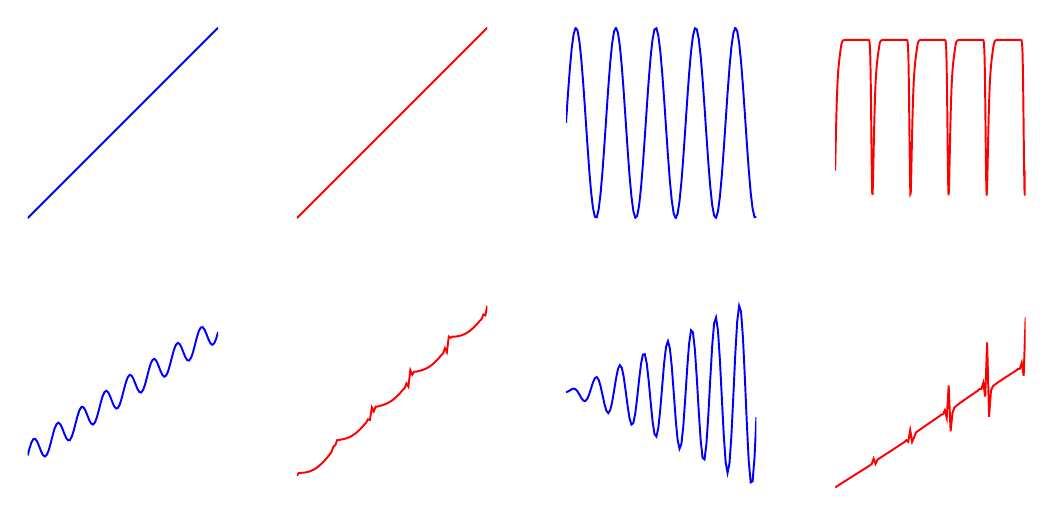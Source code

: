 % This file was created by matplotlib v0.1.0.
% Copyright (c) 2010--2014, Nico Schlömer <nico.schloemer@gmail.com>
% All rights reserved.
% 
% The lastest updates can be retrieved from
% 
% https://github.com/nschloe/matplotlib2tikz
% 
% where you can also submit bug reports and leavecomments.
% 
\begin{tikzpicture}

\begin{groupplot}[group style={group size=4 by 2}]
\nextgroupplot[
hide x axis,
hide y axis,
xmin=0, xmax=10,
ymin=0, ymax=20,
width=4cm,
height=4cm
]
\addplot [line width=0.7pt, blue]
coordinates {
(1.776e-15,0)
(0.101,0.202)
(0.202,0.404)
(0.303,0.606)
(0.404,0.808)
(0.505,1.01)
(0.606,1.212)
(0.707,1.414)
(0.808,1.616)
(0.909,1.818)
(1.01,2.02)
(1.111,2.222)
(1.212,2.424)
(1.313,2.626)
(1.414,2.828)
(1.515,3.03)
(1.616,3.232)
(1.717,3.434)
(1.818,3.636)
(1.919,3.838)
(2.02,4.04)
(2.121,4.242)
(2.222,4.444)
(2.323,4.646)
(2.424,4.848)
(2.525,5.051)
(2.626,5.253)
(2.727,5.455)
(2.828,5.657)
(2.929,5.859)
(3.03,6.061)
(3.131,6.263)
(3.232,6.465)
(3.333,6.667)
(3.434,6.869)
(3.535,7.071)
(3.636,7.273)
(3.737,7.475)
(3.838,7.677)
(3.939,7.879)
(4.04,8.081)
(4.141,8.283)
(4.242,8.485)
(4.343,8.687)
(4.444,8.889)
(4.545,9.091)
(4.646,9.293)
(4.747,9.495)
(4.848,9.697)
(4.949,9.899)
(5.051,10.101)
(5.152,10.303)
(5.253,10.505)
(5.354,10.707)
(5.455,10.909)
(5.556,11.111)
(5.657,11.313)
(5.758,11.515)
(5.859,11.717)
(5.96,11.919)
(6.061,12.121)
(6.162,12.323)
(6.263,12.525)
(6.364,12.727)
(6.465,12.929)
(6.566,13.131)
(6.667,13.333)
(6.768,13.535)
(6.869,13.737)
(6.97,13.939)
(7.071,14.141)
(7.172,14.343)
(7.273,14.545)
(7.374,14.747)
(7.475,14.949)
(7.576,15.152)
(7.677,15.354)
(7.778,15.556)
(7.879,15.758)
(7.98,15.96)
(8.081,16.162)
(8.182,16.364)
(8.283,16.566)
(8.384,16.768)
(8.485,16.97)
(8.586,17.172)
(8.687,17.374)
(8.788,17.576)
(8.889,17.778)
(8.99,17.98)
(9.091,18.182)
(9.192,18.384)
(9.293,18.586)
(9.394,18.788)
(9.495,18.99)
(9.596,19.192)
(9.697,19.394)
(9.798,19.596)
(9.899,19.798)
(10,20)

};
\path [draw=white!15.0!black, fill opacity=0] (axis cs:13,20)--(axis cs:13,20);

\path [draw=white!15.0!black, fill opacity=0] (axis cs:10,13)--(axis cs:10,13);

\path [draw=white!15.0!black, fill opacity=0] (axis cs:13,0)--(axis cs:13,0);

\path [draw=white!15.0!black, fill opacity=0] (axis cs:1.776e-15,13)--(axis cs:1.776e-15,13);

\nextgroupplot[
hide x axis,
hide y axis,
xmin=0, xmax=10,
ymin=0, ymax=20,
width=4cm,
height=4cm
]
\addplot [line width=0.7pt, red]
coordinates {
(0,0)
(0.101,0.202)
(0.202,0.404)
(0.303,0.606)
(0.404,0.808)
(0.505,1.01)
(0.606,1.212)
(0.707,1.414)
(0.808,1.616)
(0.909,1.818)
(1.01,2.02)
(1.111,2.222)
(1.212,2.424)
(1.313,2.626)
(1.414,2.828)
(1.515,3.03)
(1.616,3.232)
(1.717,3.434)
(1.818,3.636)
(1.919,3.838)
(2.02,4.04)
(2.121,4.242)
(2.222,4.444)
(2.323,4.646)
(2.424,4.848)
(2.525,5.051)
(2.626,5.253)
(2.727,5.455)
(2.828,5.657)
(2.929,5.859)
(3.03,6.061)
(3.131,6.263)
(3.232,6.465)
(3.333,6.667)
(3.434,6.869)
(3.535,7.071)
(3.636,7.273)
(3.737,7.475)
(3.838,7.677)
(3.939,7.879)
(4.04,8.081)
(4.141,8.283)
(4.242,8.485)
(4.343,8.687)
(4.444,8.889)
(4.545,9.091)
(4.646,9.293)
(4.747,9.495)
(4.848,9.697)
(4.949,9.899)
(5.051,10.101)
(5.152,10.303)
(5.253,10.505)
(5.354,10.707)
(5.455,10.909)
(5.556,11.111)
(5.657,11.313)
(5.758,11.515)
(5.859,11.717)
(5.96,11.919)
(6.061,12.121)
(6.162,12.323)
(6.263,12.525)
(6.364,12.727)
(6.465,12.929)
(6.566,13.131)
(6.667,13.333)
(6.768,13.535)
(6.869,13.737)
(6.97,13.939)
(7.071,14.141)
(7.172,14.343)
(7.273,14.545)
(7.374,14.747)
(7.475,14.949)
(7.576,15.152)
(7.677,15.354)
(7.778,15.556)
(7.879,15.758)
(7.98,15.96)
(8.081,16.162)
(8.182,16.364)
(8.283,16.566)
(8.384,16.768)
(8.485,16.97)
(8.586,17.172)
(8.687,17.374)
(8.788,17.576)
(8.889,17.778)
(8.99,17.98)
(9.091,18.182)
(9.192,18.384)
(9.293,18.586)
(9.394,18.788)
(9.495,18.99)
(9.596,19.192)
(9.697,19.394)
(9.798,19.596)
(9.899,19.798)
(10,20)

};
\path [draw=white!15.0!black, fill opacity=0] (axis cs:13,20)--(axis cs:13,20);

\path [draw=white!15.0!black, fill opacity=0] (axis cs:10,13)--(axis cs:10,13);

\path [draw=white!15.0!black, fill opacity=0] (axis cs:13,0)--(axis cs:13,0);

\path [draw=white!15.0!black, fill opacity=0] (axis cs:0,13)--(axis cs:0,13);

\nextgroupplot[
hide x axis,
hide y axis,
xmin=0, xmax=10,
ymin=-1, ymax=1,
width=4cm,
height=4cm
]
\addplot [line width=0.7pt, blue]
coordinates {
(3.553e-15,0)
(0.101,0.298)
(0.202,0.57)
(0.303,0.789)
(0.404,0.936)
(0.505,0.998)
(0.606,0.97)
(0.707,0.852)
(0.808,0.657)
(0.909,0.403)
(1.01,0.111)
(1.111,-0.191)
(1.212,-0.475)
(1.313,-0.716)
(1.414,-0.892)
(1.515,-0.986)
(1.616,-0.991)
(1.717,-0.905)
(1.818,-0.737)
(1.919,-0.502)
(2.02,-0.221)
(2.121,0.08)
(2.222,0.374)
(2.323,0.634)
(2.424,0.836)
(2.525,0.962)
(2.626,1.0)
(2.727,0.947)
(2.828,0.808)
(2.929,0.595)
(3.03,0.328)
(3.131,0.031)
(3.232,-0.269)
(3.333,-0.544)
(3.434,-0.77)
(3.535,-0.925)
(3.636,-0.996)
(3.737,-0.977)
(3.838,-0.868)
(3.939,-0.68)
(4.04,-0.431)
(4.141,-0.142)
(4.242,0.16)
(4.343,0.447)
(4.444,0.694)
(4.545,0.877)
(4.646,0.981)
(4.747,0.994)
(4.848,0.918)
(4.949,0.758)
(5.051,0.528)
(5.152,0.251)
(5.253,-0.05)
(5.354,-0.345)
(5.455,-0.61)
(5.556,-0.818)
(5.657,-0.953)
(5.758,-1.0)
(5.859,-0.956)
(5.96,-0.825)
(6.061,-0.619)
(6.162,-0.357)
(6.263,-0.062)
(6.364,0.239)
(6.465,0.518)
(6.566,0.75)
(6.667,0.913)
(6.768,0.993)
(6.869,0.983)
(6.97,0.883)
(7.071,0.703)
(7.172,0.458)
(7.273,0.172)
(7.374,-0.13)
(7.475,-0.42)
(7.576,-0.671)
(7.677,-0.862)
(7.778,-0.974)
(7.879,-0.997)
(7.98,-0.93)
(8.081,-0.777)
(8.182,-0.554)
(8.283,-0.28)
(8.384,0.019)
(8.485,0.316)
(8.586,0.585)
(8.687,0.8)
(8.788,0.943)
(8.889,0.999)
(8.99,0.965)
(9.091,0.842)
(9.192,0.643)
(9.293,0.385)
(9.394,0.092)
(9.495,-0.209)
(9.596,-0.491)
(9.697,-0.729)
(9.798,-0.9)
(9.899,-0.989)
(10,-0.988)

};
\path [draw=white!15.0!black, fill opacity=0] (axis cs:13,1)--(axis cs:13,1);

\path [draw=white!15.0!black, fill opacity=0] (axis cs:10,13)--(axis cs:10,13);

\path [draw=white!15.0!black, fill opacity=0] (axis cs:13,-1)--(axis cs:13,-1);

\path [draw=white!15.0!black, fill opacity=0] (axis cs:3.553e-15,13)--(axis cs:3.553e-15,13);

\nextgroupplot[
hide x axis,
hide y axis,
xmin=0, xmax=10,
ymin=1, ymax=9,
width=4cm,
height=4cm
]
\addplot [line width=0.7pt, red]
coordinates {
(0,3.0)
(0.02,3.776)
(0.04,4.525)
(0.06,5.2)
(0.08,5.777)
(0.1,6.25)
(0.12,6.629)
(0.14,6.931)
(0.16,7.172)
(0.18,7.368)
(0.2,7.532)
(0.22,7.674)
(0.24,7.805)
(0.261,7.932)
(0.281,8.055)
(0.301,8.169)
(0.321,8.267)
(0.341,8.341)
(0.361,8.394)
(0.381,8.428)
(0.401,8.45)
(0.421,8.463)
(0.441,8.471)
(0.461,8.476)
(0.481,8.48)
(0.501,8.482)
(0.521,8.483)
(0.541,8.485)
(0.561,8.485)
(0.581,8.486)
(0.601,8.486)
(0.621,8.487)
(0.641,8.487)
(0.661,8.487)
(0.681,8.487)
(0.701,8.487)
(0.721,8.487)
(0.741,8.487)
(0.762,8.487)
(0.782,8.487)
(0.802,8.487)
(0.822,8.487)
(0.842,8.487)
(0.862,8.487)
(0.882,8.487)
(0.902,8.487)
(0.922,8.487)
(0.942,8.487)
(0.962,8.487)
(0.982,8.487)
(1.002,8.487)
(1.022,8.487)
(1.042,8.487)
(1.062,8.487)
(1.082,8.487)
(1.102,8.487)
(1.122,8.487)
(1.142,8.487)
(1.162,8.487)
(1.182,8.487)
(1.202,8.487)
(1.222,8.487)
(1.242,8.487)
(1.263,8.487)
(1.283,8.487)
(1.303,8.487)
(1.323,8.487)
(1.343,8.487)
(1.363,8.487)
(1.383,8.487)
(1.403,8.487)
(1.423,8.487)
(1.443,8.487)
(1.463,8.487)
(1.483,8.487)
(1.503,8.487)
(1.523,8.487)
(1.543,8.487)
(1.563,8.487)
(1.583,8.487)
(1.603,8.487)
(1.623,8.487)
(1.643,8.487)
(1.663,8.487)
(1.683,8.487)
(1.703,8.487)
(1.723,8.487)
(1.743,8.486)
(1.764,8.483)
(1.784,8.464)
(1.804,8.4)
(1.824,8.214)
(1.844,7.782)
(1.864,6.967)
(1.884,5.728)
(1.904,4.24)
(1.924,2.891)
(1.944,2.084)
(1.964,1.981)
(1.984,2.433)
(2.004,3.154)
(2.024,3.93)
(2.044,4.667)
(2.064,5.323)
(2.084,5.88)
(2.104,6.333)
(2.124,6.696)
(2.144,6.984)
(2.164,7.215)
(2.184,7.403)
(2.204,7.562)
(2.224,7.701)
(2.244,7.831)
(2.265,7.957)
(2.285,8.079)
(2.305,8.191)
(2.325,8.283)
(2.345,8.354)
(2.365,8.402)
(2.385,8.433)
(2.405,8.453)
(2.425,8.465)
(2.445,8.472)
(2.465,8.477)
(2.485,8.48)
(2.505,8.482)
(2.525,8.484)
(2.545,8.485)
(2.565,8.486)
(2.585,8.486)
(2.605,8.486)
(2.625,8.487)
(2.645,8.487)
(2.665,8.487)
(2.685,8.487)
(2.705,8.487)
(2.725,8.487)
(2.745,8.487)
(2.766,8.487)
(2.786,8.487)
(2.806,8.487)
(2.826,8.487)
(2.846,8.487)
(2.866,8.487)
(2.886,8.487)
(2.906,8.487)
(2.926,8.487)
(2.946,8.487)
(2.966,8.487)
(2.986,8.487)
(3.006,8.487)
(3.026,8.487)
(3.046,8.487)
(3.066,8.487)
(3.086,8.487)
(3.106,8.487)
(3.126,8.487)
(3.146,8.487)
(3.166,8.487)
(3.186,8.487)
(3.206,8.487)
(3.226,8.487)
(3.246,8.487)
(3.267,8.487)
(3.287,8.487)
(3.307,8.487)
(3.327,8.487)
(3.347,8.487)
(3.367,8.487)
(3.387,8.487)
(3.407,8.487)
(3.427,8.487)
(3.447,8.487)
(3.467,8.487)
(3.487,8.487)
(3.507,8.487)
(3.527,8.487)
(3.547,8.487)
(3.567,8.487)
(3.587,8.487)
(3.607,8.487)
(3.627,8.487)
(3.647,8.487)
(3.667,8.487)
(3.687,8.487)
(3.707,8.487)
(3.727,8.487)
(3.747,8.486)
(3.768,8.481)
(3.788,8.457)
(3.808,8.376)
(3.828,8.152)
(3.848,7.654)
(3.868,6.751)
(3.888,5.44)
(3.908,3.945)
(3.928,2.676)
(3.948,2.008)
(3.968,2.036)
(3.988,2.564)
(4.008,3.309)
(4.028,4.082)
(4.048,4.805)
(4.068,5.443)
(4.088,5.978)
(4.108,6.412)
(4.128,6.759)
(4.148,7.034)
(4.168,7.255)
(4.188,7.437)
(4.208,7.591)
(4.228,7.728)
(4.248,7.857)
(4.269,7.982)
(4.289,8.103)
(4.309,8.211)
(4.329,8.299)
(4.349,8.365)
(4.369,8.41)
(4.389,8.438)
(4.409,8.456)
(4.429,8.467)
(4.449,8.473)
(4.469,8.478)
(4.489,8.481)
(4.509,8.483)
(4.529,8.484)
(4.549,8.485)
(4.569,8.486)
(4.589,8.486)
(4.609,8.487)
(4.629,8.487)
(4.649,8.487)
(4.669,8.487)
(4.689,8.487)
(4.709,8.487)
(4.729,8.487)
(4.749,8.487)
(4.77,8.487)
(4.79,8.487)
(4.81,8.487)
(4.83,8.487)
(4.85,8.487)
(4.87,8.487)
(4.89,8.487)
(4.91,8.487)
(4.93,8.487)
(4.95,8.487)
(4.97,8.487)
(4.99,8.487)
(5.01,8.487)
(5.03,8.487)
(5.05,8.487)
(5.07,8.487)
(5.09,8.487)
(5.11,8.487)
(5.13,8.487)
(5.15,8.487)
(5.17,8.487)
(5.19,8.487)
(5.21,8.487)
(5.23,8.487)
(5.251,8.487)
(5.271,8.487)
(5.291,8.487)
(5.311,8.487)
(5.331,8.487)
(5.351,8.487)
(5.371,8.487)
(5.391,8.487)
(5.411,8.487)
(5.431,8.487)
(5.451,8.487)
(5.471,8.487)
(5.491,8.487)
(5.511,8.487)
(5.531,8.487)
(5.551,8.487)
(5.571,8.487)
(5.591,8.487)
(5.611,8.487)
(5.631,8.487)
(5.651,8.487)
(5.671,8.487)
(5.691,8.487)
(5.711,8.487)
(5.731,8.487)
(5.752,8.486)
(5.772,8.478)
(5.792,8.447)
(5.812,8.346)
(5.832,8.08)
(5.852,7.508)
(5.872,6.518)
(5.892,5.144)
(5.912,3.658)
(5.932,2.487)
(5.952,1.961)
(5.972,2.111)
(5.992,2.704)
(6.012,3.465)
(6.032,4.233)
(6.052,4.941)
(6.072,5.559)
(6.092,6.073)
(6.112,6.488)
(6.132,6.819)
(6.152,7.082)
(6.172,7.294)
(6.192,7.47)
(6.212,7.619)
(6.232,7.754)
(6.253,7.882)
(6.273,8.007)
(6.293,8.126)
(6.313,8.23)
(6.333,8.314)
(6.353,8.376)
(6.373,8.416)
(6.393,8.442)
(6.413,8.458)
(6.433,8.468)
(6.453,8.474)
(6.473,8.479)
(6.493,8.481)
(6.513,8.483)
(6.533,8.484)
(6.553,8.485)
(6.573,8.486)
(6.593,8.486)
(6.613,8.487)
(6.633,8.487)
(6.653,8.487)
(6.673,8.487)
(6.693,8.487)
(6.713,8.487)
(6.733,8.487)
(6.754,8.487)
(6.774,8.487)
(6.794,8.487)
(6.814,8.487)
(6.834,8.487)
(6.854,8.487)
(6.874,8.487)
(6.894,8.487)
(6.914,8.487)
(6.934,8.487)
(6.954,8.487)
(6.974,8.487)
(6.994,8.487)
(7.014,8.487)
(7.034,8.487)
(7.054,8.487)
(7.074,8.487)
(7.094,8.487)
(7.114,8.487)
(7.134,8.487)
(7.154,8.487)
(7.174,8.487)
(7.194,8.487)
(7.214,8.487)
(7.234,8.487)
(7.255,8.487)
(7.275,8.487)
(7.295,8.487)
(7.315,8.487)
(7.335,8.487)
(7.355,8.487)
(7.375,8.487)
(7.395,8.487)
(7.415,8.487)
(7.435,8.487)
(7.455,8.487)
(7.475,8.487)
(7.495,8.487)
(7.515,8.487)
(7.535,8.487)
(7.555,8.487)
(7.575,8.487)
(7.595,8.487)
(7.615,8.487)
(7.635,8.487)
(7.655,8.487)
(7.675,8.487)
(7.695,8.487)
(7.715,8.487)
(7.735,8.487)
(7.756,8.485)
(7.776,8.475)
(7.796,8.435)
(7.816,8.31)
(7.836,7.994)
(7.856,7.346)
(7.876,6.269)
(7.896,4.844)
(7.916,3.385)
(7.936,2.324)
(7.956,1.942)
(7.976,2.204)
(7.996,2.85)
(8.016,3.621)
(8.036,4.38)
(8.056,5.072)
(8.076,5.67)
(8.096,6.164)
(8.116,6.561)
(8.136,6.876)
(8.156,7.128)
(8.176,7.332)
(8.196,7.501)
(8.216,7.647)
(8.236,7.78)
(8.257,7.907)
(8.277,8.031)
(8.297,8.148)
(8.317,8.249)
(8.337,8.328)
(8.357,8.385)
(8.377,8.423)
(8.397,8.446)
(8.417,8.461)
(8.437,8.47)
(8.457,8.475)
(8.477,8.479)
(8.497,8.482)
(8.517,8.483)
(8.537,8.485)
(8.557,8.485)
(8.577,8.486)
(8.597,8.486)
(8.617,8.487)
(8.637,8.487)
(8.657,8.487)
(8.677,8.487)
(8.697,8.487)
(8.717,8.487)
(8.737,8.487)
(8.758,8.487)
(8.778,8.487)
(8.798,8.487)
(8.818,8.487)
(8.838,8.487)
(8.858,8.487)
(8.878,8.487)
(8.898,8.487)
(8.918,8.487)
(8.938,8.487)
(8.958,8.487)
(8.978,8.487)
(8.998,8.487)
(9.018,8.487)
(9.038,8.487)
(9.058,8.487)
(9.078,8.487)
(9.098,8.487)
(9.118,8.487)
(9.138,8.487)
(9.158,8.487)
(9.178,8.487)
(9.198,8.487)
(9.218,8.487)
(9.238,8.487)
(9.259,8.487)
(9.279,8.487)
(9.299,8.487)
(9.319,8.487)
(9.339,8.487)
(9.359,8.487)
(9.379,8.487)
(9.399,8.487)
(9.419,8.487)
(9.439,8.487)
(9.459,8.487)
(9.479,8.487)
(9.499,8.487)
(9.519,8.487)
(9.539,8.487)
(9.559,8.487)
(9.579,8.487)
(9.599,8.487)
(9.619,8.487)
(9.639,8.487)
(9.659,8.487)
(9.679,8.487)
(9.699,8.487)
(9.719,8.487)
(9.739,8.487)
(9.76,8.484)
(9.78,8.471)
(9.8,8.42)
(9.82,8.267)
(9.84,7.896)
(9.86,7.165)
(9.88,6.005)
(9.9,4.541)
(9.92,3.128)
(9.94,2.19)
(9.96,1.949)
(9.98,2.312)
(10,3.0)

};
\path [draw=white!15.0!black, fill opacity=0] (axis cs:13,9)--(axis cs:13,9);

\path [draw=white!15.0!black, fill opacity=0] (axis cs:10,13)--(axis cs:10,13);

\path [draw=white!15.0!black, fill opacity=0] (axis cs:13,1)--(axis cs:13,1);

\path [draw=white!15.0!black, fill opacity=0] (axis cs:0,13)--(axis cs:0,13);

\nextgroupplot[
hide x axis,
hide y axis,
xmin=0, xmax=10,
ymin=-5, ymax=25,
width=4cm,
height=4cm
]
\addplot [line width=0.7pt, blue]
coordinates {
(1.776e-15,0)
(0.101,1.17)
(0.202,2.098)
(0.303,2.603)
(0.404,2.609)
(0.505,2.166)
(0.606,1.434)
(0.707,0.647)
(0.808,0.051)
(0.909,-0.154)
(1.01,0.133)
(1.111,0.892)
(1.212,1.983)
(1.313,3.184)
(1.414,4.245)
(1.515,4.953)
(1.616,5.181)
(1.717,4.922)
(1.818,4.292)
(1.919,3.498)
(2.02,2.789)
(2.121,2.392)
(2.222,2.458)
(2.323,3.019)
(2.424,3.987)
(2.525,5.17)
(2.626,6.323)
(2.727,7.209)
(2.828,7.657)
(2.929,7.605)
(3.03,7.117)
(3.131,6.365)
(3.232,5.588)
(3.333,5.03)
(3.434,4.88)
(3.535,5.227)
(3.636,6.034)
(3.737,7.151)
(3.838,8.348)
(3.939,9.378)
(4.04,10.033)
(4.141,10.201)
(4.242,9.89)
(4.343,9.228)
(4.444,8.431)
(4.545,7.748)
(4.646,7.401)
(4.747,7.526)
(4.848,8.142)
(4.949,9.147)
(5.051,10.34)
(5.152,11.473)
(5.253,12.314)
(5.354,12.703)
(5.455,12.594)
(5.556,12.064)
(5.657,11.296)
(5.758,10.533)
(5.859,10.014)
(5.96,9.921)
(6.061,10.327)
(6.162,11.181)
(6.263,12.32)
(6.364,13.51)
(6.465,14.505)
(6.566,15.106)
(6.667,15.214)
(6.768,14.853)
(6.869,14.162)
(6.97,13.366)
(7.071,12.712)
(7.172,12.416)
(7.273,12.601)
(7.374,13.271)
(7.475,14.31)
(7.576,15.509)
(7.677,16.618)
(7.778,17.412)
(7.879,17.742)
(7.98,17.577)
(8.081,17.007)
(8.182,16.227)
(8.283,15.481)
(8.384,15.005)
(8.485,14.97)
(8.586,15.434)
(8.687,16.332)
(8.788,17.49)
(8.889,18.67)
(8.99,19.626)
(9.091,20.172)
(9.192,20.221)
(9.293,19.811)
(9.394,19.095)
(9.495,18.302)
(9.596,17.682)
(9.697,17.438)
(9.798,17.682)
(9.899,18.405)
(10,19.475)

};
\path [draw=white!15.0!black, fill opacity=0] (axis cs:13,25)--(axis cs:13,25);

\path [draw=white!15.0!black, fill opacity=0] (axis cs:10,13)--(axis cs:10,13);

\path [draw=white!15.0!black, fill opacity=0] (axis cs:13,-5)--(axis cs:13,-5);

\path [draw=white!15.0!black, fill opacity=0] (axis cs:1.776e-15,13)--(axis cs:1.776e-15,13);

\nextgroupplot[
hide x axis,
hide y axis,
xmin=0, xmax=10,
ymin=0, ymax=50,
width=4cm,
height=4cm
]
\addplot [line width=0.7pt, red]
coordinates {
(0,3.0)
(0.101,3.737)
(0.202,3.791)
(0.303,3.82)
(0.404,3.87)
(0.505,3.951)
(0.606,4.07)
(0.707,4.233)
(0.808,4.444)
(0.909,4.706)
(1.01,5.021)
(1.111,5.388)
(1.212,5.807)
(1.313,6.274)
(1.414,6.786)
(1.515,7.34)
(1.616,7.931)
(1.717,8.555)
(1.818,9.253)
(1.919,10.635)
(2.02,11.065)
(2.121,12.408)
(2.222,12.407)
(2.323,12.53)
(2.424,12.617)
(2.525,12.74)
(2.626,12.894)
(2.727,13.088)
(2.828,13.329)
(2.929,13.618)
(3.03,13.959)
(3.131,14.35)
(3.232,14.791)
(3.333,15.28)
(3.434,15.806)
(3.535,16.398)
(3.636,16.929)
(3.737,17.839)
(3.838,17.708)
(3.939,20.933)
(4.04,19.921)
(4.141,21.193)
(4.242,21.196)
(4.343,21.369)
(4.444,21.492)
(4.545,21.65)
(4.646,21.832)
(4.747,22.054)
(4.848,22.319)
(4.949,22.631)
(5.051,22.994)
(5.152,23.406)
(5.253,23.865)
(5.354,24.375)
(5.455,24.913)
(5.556,25.55)
(5.657,26.022)
(5.758,27.255)
(5.859,26.388)
(5.96,30.747)
(6.061,29.558)
(6.162,30.351)
(6.263,30.336)
(6.364,30.474)
(6.465,30.587)
(6.566,30.735)
(6.667,30.914)
(6.768,31.133)
(6.869,31.398)
(6.97,31.712)
(7.071,32.076)
(7.172,32.492)
(7.273,32.954)
(7.374,33.469)
(7.475,34.009)
(7.576,34.667)
(7.677,35.102)
(7.778,36.516)
(7.879,35.491)
(7.98,39.596)
(8.081,39.253)
(8.182,39.564)
(8.283,39.54)
(8.384,39.611)
(8.485,39.691)
(8.586,39.811)
(8.687,39.97)
(8.788,40.175)
(8.889,40.43)
(8.99,40.737)
(9.091,41.096)
(9.192,41.506)
(9.293,41.965)
(9.394,42.476)
(9.495,43.014)
(9.596,43.654)
(9.697,44.123)
(9.798,45.382)
(9.899,45.134)
(10,47.647)

};
\path [draw=white!15.0!black, fill opacity=0] (axis cs:13,50)--(axis cs:13,50);

\path [draw=white!15.0!black, fill opacity=0] (axis cs:10,13)--(axis cs:10,13);

\path [draw=white!15.0!black, fill opacity=0] (axis cs:13,0)--(axis cs:13,0);

\path [draw=white!15.0!black, fill opacity=0] (axis cs:0,13)--(axis cs:0,13);

\nextgroupplot[
hide x axis,
hide y axis,
xmin=0, xmax=10,
ymin=-20, ymax=20,
width=4cm,
height=4cm
]
\addplot [line width=0.7pt, blue]
coordinates {
(3.553e-15,0)
(0.101,0.098)
(0.202,0.342)
(0.303,0.605)
(0.404,0.728)
(0.505,0.584)
(0.606,0.135)
(0.707,-0.543)
(0.808,-1.265)
(0.909,-1.793)
(1.01,-1.906)
(1.111,-1.478)
(1.212,-0.535)
(1.313,0.732)
(1.414,2.004)
(1.515,2.914)
(1.616,3.15)
(1.717,2.555)
(1.818,1.192)
(1.919,-0.654)
(2.02,-2.529)
(2.121,-3.925)
(2.222,-4.415)
(2.323,-3.78)
(2.424,-2.088)
(2.525,0.302)
(2.626,2.812)
(2.727,4.785)
(2.828,5.657)
(2.929,5.115)
(3.03,3.201)
(3.131,0.322)
(3.232,-2.833)
(3.333,-5.456)
(3.434,-6.829)
(3.535,-6.518)
(3.636,-4.503)
(3.737,-1.211)
(3.838,2.577)
(3.939,5.906)
(4.04,7.889)
(4.141,7.945)
(4.242,5.961)
(4.343,2.35)
(4.444,-2.036)
(4.545,-6.104)
(4.646,-8.793)
(4.747,-9.349)
(4.848,-7.537)
(4.949,-3.72)
(5.051,1.207)
(5.152,6.027)
(5.253,9.5)
(5.354,10.685)
(5.455,9.189)
(5.556,5.293)
(5.657,-0.096)
(5.758,-5.657)
(5.859,-9.976)
(5.96,-11.906)
(6.061,-10.873)
(6.162,-7.038)
(6.263,-1.285)
(6.364,4.983)
(6.465,10.186)
(6.566,12.967)
(6.667,12.54)
(6.768,8.916)
(6.869,2.919)
(6.97,-3.999)
(7.071,-10.105)
(7.172,-13.825)
(7.273,-14.145)
(7.374,-10.887)
(7.475,-4.779)
(7.576,2.708)
(7.677,9.711)
(7.778,14.44)
(7.879,15.637)
(7.98,12.904)
(8.081,6.835)
(8.182,-1.118)
(8.283,-8.987)
(8.384,-14.776)
(8.485,-16.968)
(8.586,-14.921)
(8.687,-9.051)
(8.788,-0.754)
(8.889,7.927)
(8.99,14.803)
(9.091,18.094)
(9.192,16.886)
(9.293,11.384)
(9.394,2.885)
(9.495,-6.527)
(9.596,-14.493)
(9.697,-18.969)
(9.798,-18.748)
(9.899,-13.79)
(10,-5.247)

};
\path [draw=white!15.0!black, fill opacity=0] (axis cs:13,20)--(axis cs:13,20);

\path [draw=white!15.0!black, fill opacity=0] (axis cs:10,13)--(axis cs:10,13);

\path [draw=white!15.0!black, fill opacity=0] (axis cs:13,-20)--(axis cs:13,-20);

\path [draw=white!15.0!black, fill opacity=0] (axis cs:3.553e-15,13)--(axis cs:3.553e-15,13);

\nextgroupplot[
hide x axis,
hide y axis,
xmin=0, xmax=10,
ymin=0, ymax=60,
width=4cm,
height=4cm
]
\addplot [line width=0.7pt, red]
coordinates {
(0,0.001)
(0.101,0.303)
(0.202,0.755)
(0.303,1.145)
(0.404,1.528)
(0.505,1.91)
(0.606,2.292)
(0.707,2.674)
(0.808,3.056)
(0.909,3.438)
(1.01,3.82)
(1.111,4.202)
(1.212,4.584)
(1.313,4.967)
(1.414,5.349)
(1.515,5.731)
(1.616,6.113)
(1.717,6.495)
(1.818,6.877)
(1.919,7.341)
(2.02,9.049)
(2.121,7.356)
(2.222,8.707)
(2.323,9.106)
(2.424,9.504)
(2.525,9.897)
(2.626,10.293)
(2.727,10.688)
(2.828,11.084)
(2.929,11.48)
(3.03,11.876)
(3.131,12.272)
(3.232,12.667)
(3.333,13.065)
(3.434,13.455)
(3.535,13.87)
(3.636,14.196)
(3.737,14.846)
(3.838,14.319)
(3.939,17.976)
(4.04,14.331)
(4.141,15.654)
(4.242,17.256)
(4.343,17.675)
(4.444,18.131)
(4.545,18.56)
(4.646,18.988)
(4.747,19.408)
(4.848,19.826)
(4.949,20.242)
(5.051,20.657)
(5.152,21.072)
(5.253,21.486)
(5.354,21.908)
(5.455,22.311)
(5.556,22.801)
(5.657,23.009)
(5.758,24.284)
(5.859,21.852)
(5.96,32.068)
(6.061,17.646)
(6.162,23.5)
(6.263,25.149)
(6.364,25.64)
(6.465,26.144)
(6.566,26.596)
(6.667,27.035)
(6.768,27.461)
(6.869,27.88)
(6.97,28.295)
(7.071,28.709)
(7.172,29.123)
(7.273,29.536)
(7.374,29.964)
(7.475,30.36)
(7.576,30.914)
(7.677,30.984)
(7.778,32.92)
(7.879,28.562)
(7.98,45.678)
(8.081,22.205)
(8.182,30.437)
(8.283,31.83)
(8.384,32.311)
(8.485,32.775)
(8.586,33.196)
(8.687,33.606)
(8.788,34.006)
(8.889,34.403)
(8.99,34.796)
(9.091,35.189)
(9.192,35.583)
(9.293,35.975)
(9.394,36.382)
(9.495,36.756)
(9.596,37.288)
(9.697,37.329)
(9.798,39.236)
(9.899,35.102)
(10,53.503)

};
\path [draw=white!15.0!black, fill opacity=0] (axis cs:13,60)--(axis cs:13,60);

\path [draw=white!15.0!black, fill opacity=0] (axis cs:10,13)--(axis cs:10,13);

\path [draw=white!15.0!black, fill opacity=0] (axis cs:13,0)--(axis cs:13,0);

\path [draw=white!15.0!black, fill opacity=0] (axis cs:0,13)--(axis cs:0,13);

\end{groupplot}

\end{tikzpicture}